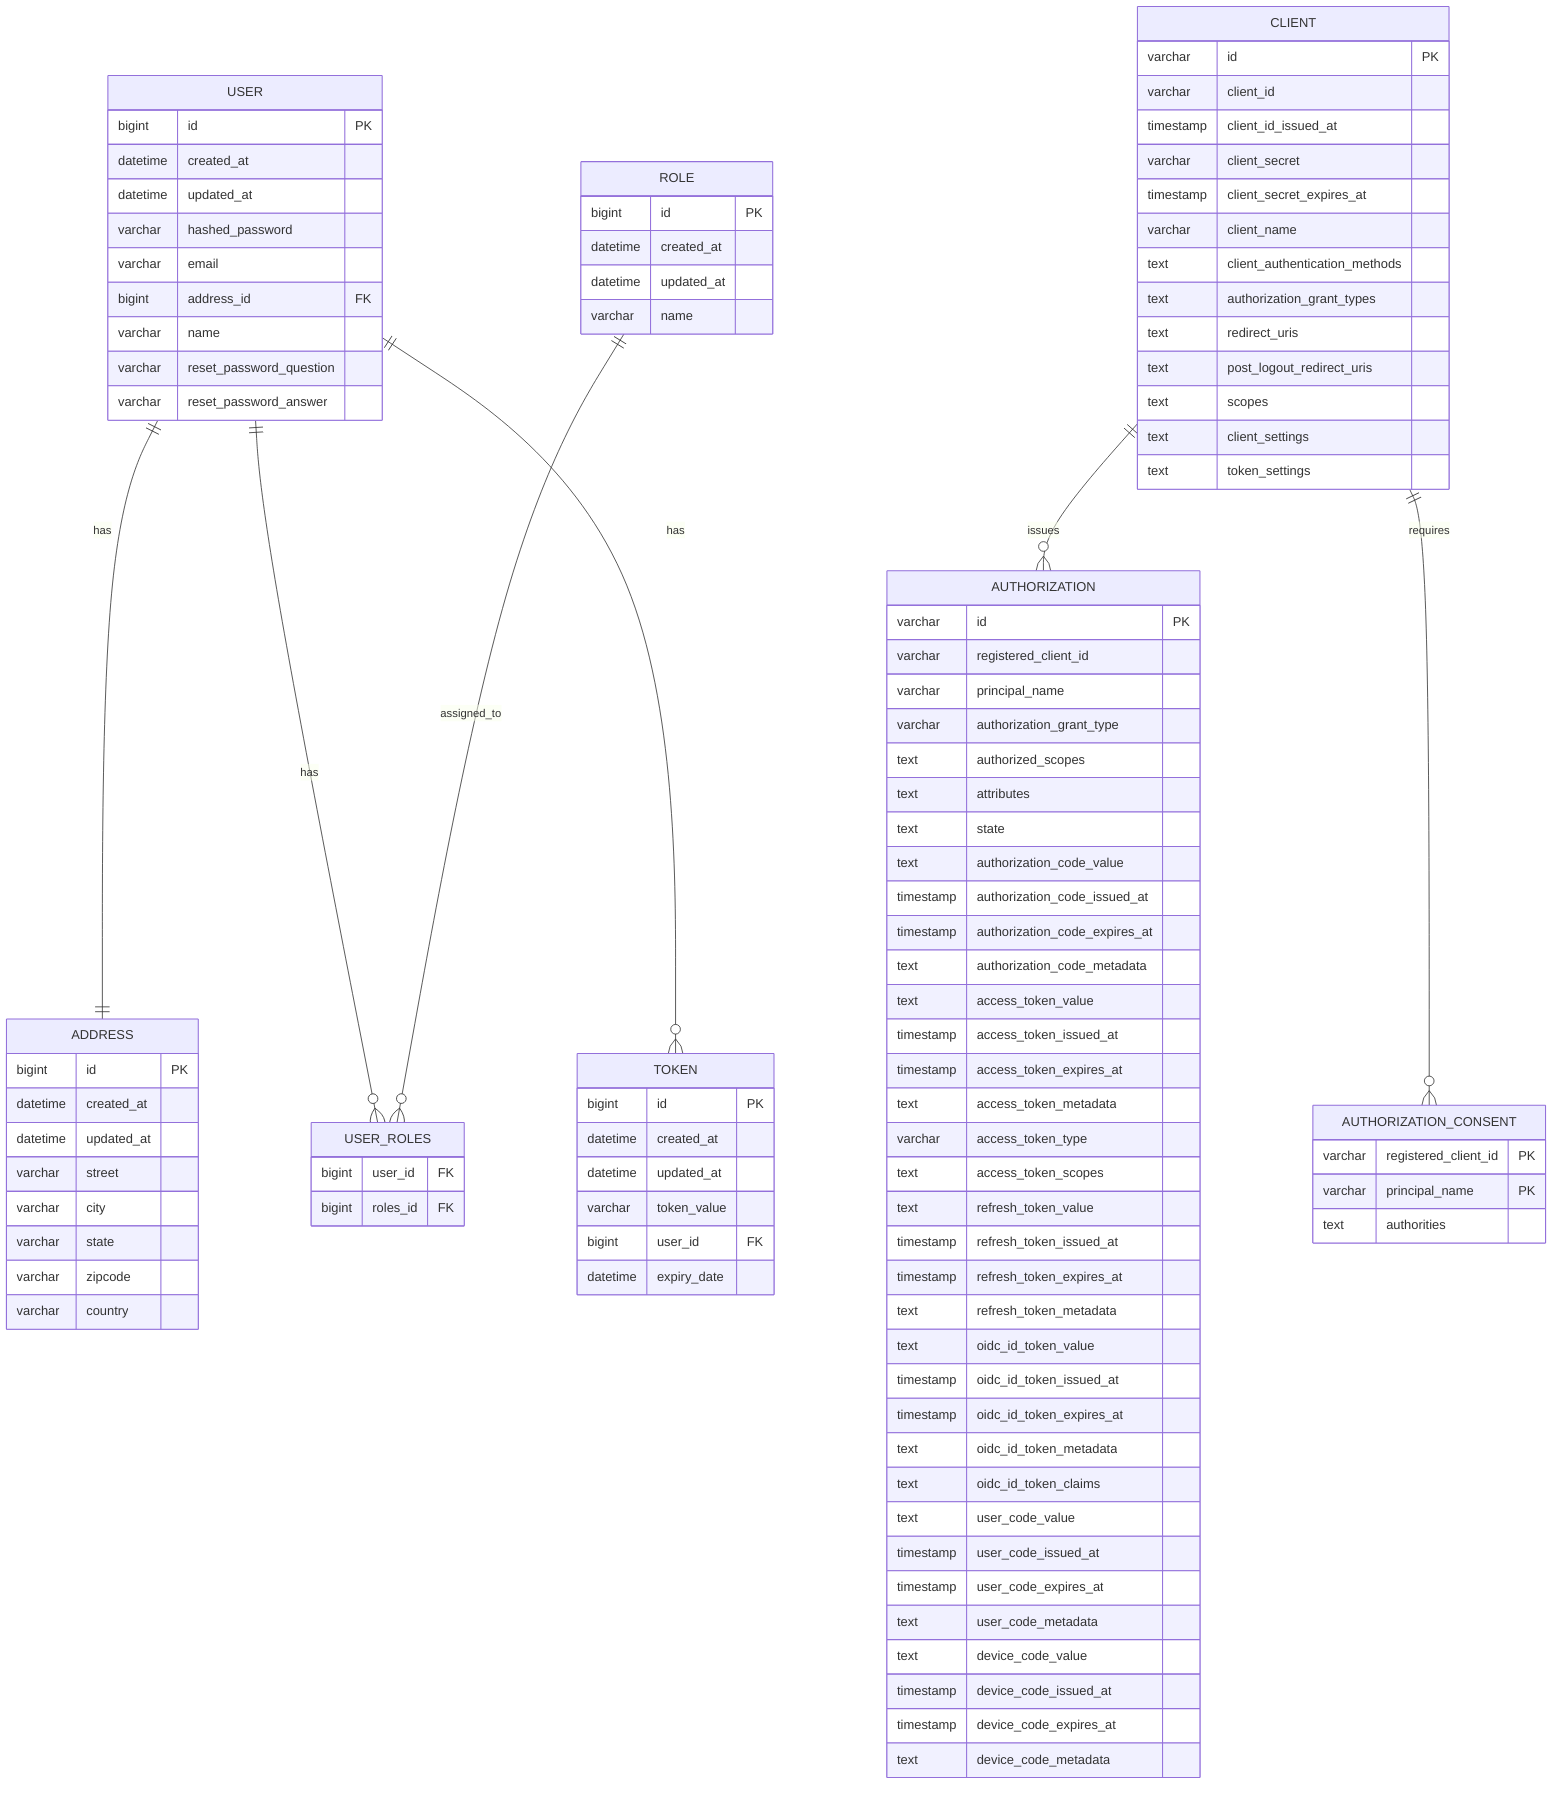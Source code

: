 erDiagram
    USER ||--|| ADDRESS : has
    USER ||--o{ USER_ROLES : has
    ROLE ||--o{ USER_ROLES : assigned_to
    USER ||--o{ TOKEN : has
    CLIENT ||--o{ AUTHORIZATION : issues
    CLIENT ||--o{ AUTHORIZATION_CONSENT : requires
    
    USER {
        bigint id PK
        datetime created_at
        datetime updated_at
        varchar hashed_password
        varchar email
        bigint address_id FK
        varchar name
        varchar reset_password_question
        varchar reset_password_answer
    }
    
    ADDRESS {
        bigint id PK
        datetime created_at
        datetime updated_at
        varchar street
        varchar city
        varchar state
        varchar zipcode
        varchar country
    }
    
    ROLE {
        bigint id PK
        datetime created_at
        datetime updated_at
        varchar name
    }
    
    USER_ROLES {
        bigint user_id FK
        bigint roles_id FK
    }

     TOKEN {
        bigint id PK
        datetime created_at
        datetime updated_at
        varchar token_value
        bigint user_id FK
        datetime expiry_date
    }
    
    AUTHORIZATION {
        varchar id PK
        varchar registered_client_id
        varchar principal_name
        varchar authorization_grant_type
        text authorized_scopes
        text attributes
        text state
        text authorization_code_value
        timestamp authorization_code_issued_at
        timestamp authorization_code_expires_at
        text authorization_code_metadata
        text access_token_value
        timestamp access_token_issued_at
        timestamp access_token_expires_at
        text access_token_metadata
        varchar access_token_type
        text access_token_scopes
        text refresh_token_value
        timestamp refresh_token_issued_at
        timestamp refresh_token_expires_at
        text refresh_token_metadata
        text oidc_id_token_value
        timestamp oidc_id_token_issued_at
        timestamp oidc_id_token_expires_at
        text oidc_id_token_metadata
        text oidc_id_token_claims
        text user_code_value
        timestamp user_code_issued_at
        timestamp user_code_expires_at
        text user_code_metadata
        text device_code_value
        timestamp device_code_issued_at
        timestamp device_code_expires_at
        text device_code_metadata
    }
    
    AUTHORIZATION_CONSENT {
        varchar registered_client_id PK
        varchar principal_name PK
        text authorities
    }
    
    CLIENT {
        varchar id PK
        varchar client_id
        timestamp client_id_issued_at
        varchar client_secret
        timestamp client_secret_expires_at
        varchar client_name
        text client_authentication_methods
        text authorization_grant_types
        text redirect_uris
        text post_logout_redirect_uris
        text scopes
        text client_settings
        text token_settings
    }